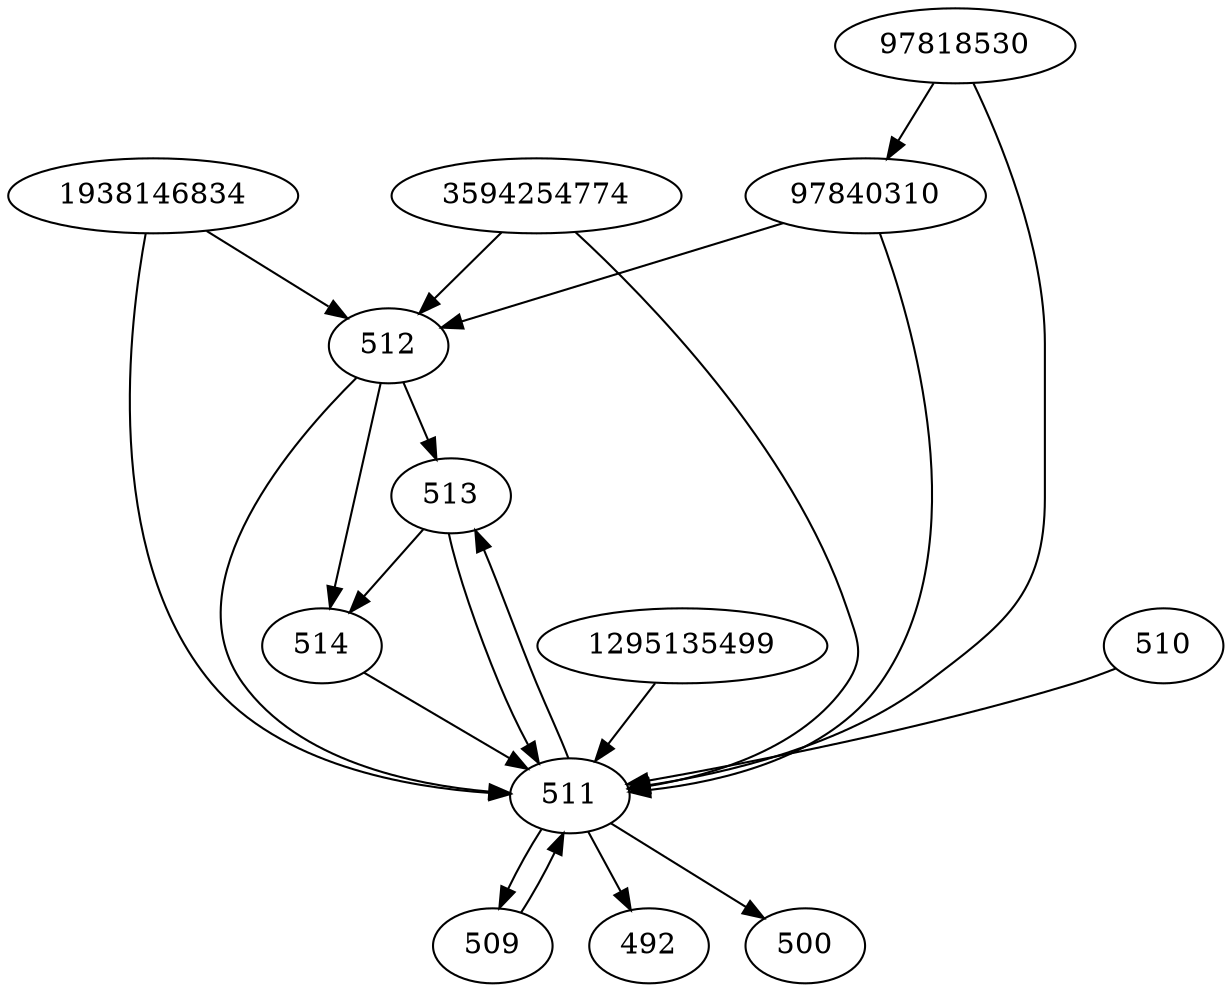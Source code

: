 strict digraph  {
512;
513;
514;
97818530;
1295135499;
492;
1938146834;
500;
3594254774;
97840310;
509;
510;
511;
512 -> 511;
512 -> 513;
512 -> 514;
513 -> 514;
513 -> 511;
514 -> 511;
97818530 -> 97840310;
97818530 -> 511;
1295135499 -> 511;
1938146834 -> 511;
1938146834 -> 512;
3594254774 -> 511;
3594254774 -> 512;
97840310 -> 512;
97840310 -> 511;
509 -> 511;
510 -> 511;
511 -> 500;
511 -> 513;
511 -> 509;
511 -> 492;
}
